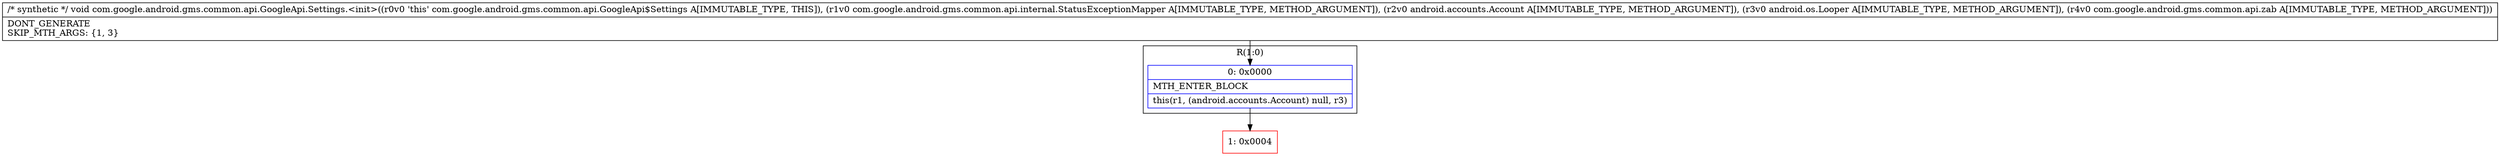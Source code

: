 digraph "CFG forcom.google.android.gms.common.api.GoogleApi.Settings.\<init\>(Lcom\/google\/android\/gms\/common\/api\/internal\/StatusExceptionMapper;Landroid\/accounts\/Account;Landroid\/os\/Looper;Lcom\/google\/android\/gms\/common\/api\/zab;)V" {
subgraph cluster_Region_280311071 {
label = "R(1:0)";
node [shape=record,color=blue];
Node_0 [shape=record,label="{0\:\ 0x0000|MTH_ENTER_BLOCK\l|this(r1, (android.accounts.Account) null, r3)\l}"];
}
Node_1 [shape=record,color=red,label="{1\:\ 0x0004}"];
MethodNode[shape=record,label="{\/* synthetic *\/ void com.google.android.gms.common.api.GoogleApi.Settings.\<init\>((r0v0 'this' com.google.android.gms.common.api.GoogleApi$Settings A[IMMUTABLE_TYPE, THIS]), (r1v0 com.google.android.gms.common.api.internal.StatusExceptionMapper A[IMMUTABLE_TYPE, METHOD_ARGUMENT]), (r2v0 android.accounts.Account A[IMMUTABLE_TYPE, METHOD_ARGUMENT]), (r3v0 android.os.Looper A[IMMUTABLE_TYPE, METHOD_ARGUMENT]), (r4v0 com.google.android.gms.common.api.zab A[IMMUTABLE_TYPE, METHOD_ARGUMENT]))  | DONT_GENERATE\lSKIP_MTH_ARGS: \{1, 3\}\l}"];
MethodNode -> Node_0;
Node_0 -> Node_1;
}

